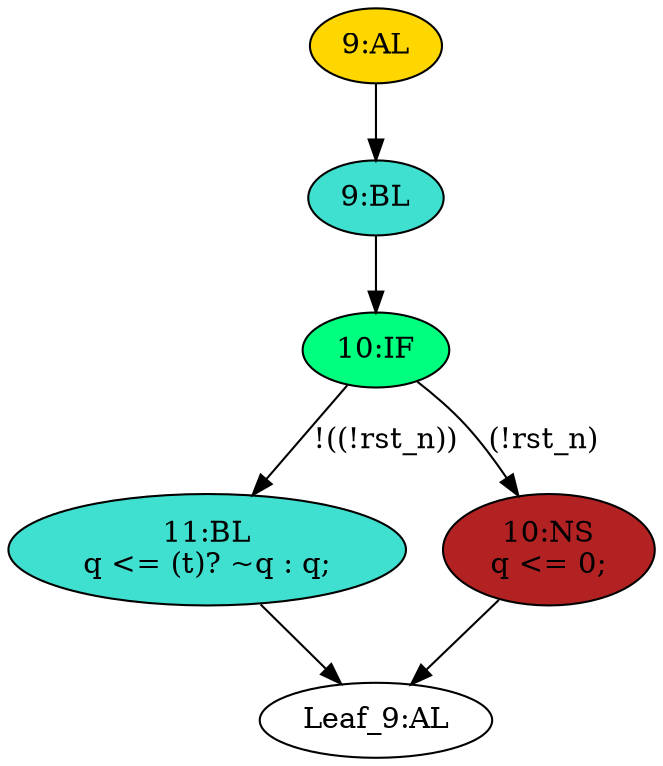 strict digraph "" {
	node [label="\N"];
	"10:IF"	 [ast="<pyverilog.vparser.ast.IfStatement object at 0x7ff6dcdbecd0>",
		fillcolor=springgreen,
		label="10:IF",
		statements="[]",
		style=filled,
		typ=IfStatement];
	"11:BL"	 [ast="<pyverilog.vparser.ast.Block object at 0x7ff6dc695a90>",
		fillcolor=turquoise,
		label="11:BL
q <= (t)? ~q : q;",
		statements="[<pyverilog.vparser.ast.NonblockingSubstitution object at 0x7ff6dc695850>]",
		style=filled,
		typ=Block];
	"10:IF" -> "11:BL"	 [cond="['rst_n']",
		label="!((!rst_n))",
		lineno=10];
	"10:NS"	 [ast="<pyverilog.vparser.ast.NonblockingSubstitution object at 0x7ff6dc695590>",
		fillcolor=firebrick,
		label="10:NS
q <= 0;",
		statements="[<pyverilog.vparser.ast.NonblockingSubstitution object at 0x7ff6dc695590>]",
		style=filled,
		typ=NonblockingSubstitution];
	"10:IF" -> "10:NS"	 [cond="['rst_n']",
		label="(!rst_n)",
		lineno=10];
	"Leaf_9:AL"	 [def_var="['q']",
		label="Leaf_9:AL"];
	"11:BL" -> "Leaf_9:AL"	 [cond="[]",
		lineno=None];
	"10:NS" -> "Leaf_9:AL"	 [cond="[]",
		lineno=None];
	"9:BL"	 [ast="<pyverilog.vparser.ast.Block object at 0x7ff6dc695bd0>",
		fillcolor=turquoise,
		label="9:BL",
		statements="[]",
		style=filled,
		typ=Block];
	"9:BL" -> "10:IF"	 [cond="[]",
		lineno=None];
	"9:AL"	 [ast="<pyverilog.vparser.ast.Always object at 0x7ff6dc695c10>",
		clk_sens=False,
		fillcolor=gold,
		label="9:AL",
		sens="['clk']",
		statements="[]",
		style=filled,
		typ=Always,
		use_var="['q', 'rst_n', 't']"];
	"9:AL" -> "9:BL"	 [cond="[]",
		lineno=None];
}
